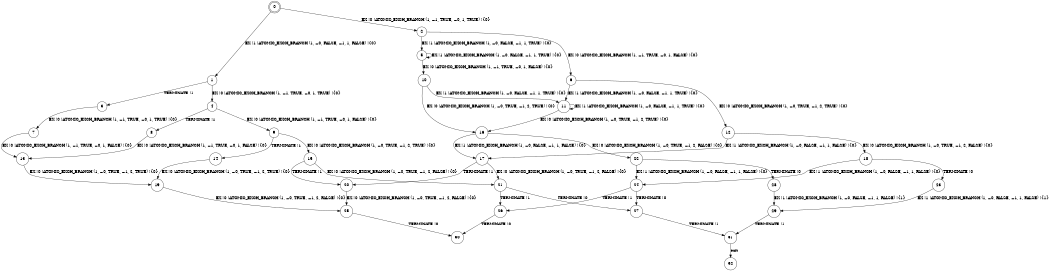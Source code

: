 digraph BCG {
size = "7, 10.5";
center = TRUE;
node [shape = circle];
0 [peripheries = 2];
0 -> 1 [label = "EX !1 !ATOMIC_EXCH_BRANCH (1, +0, FALSE, +1, 1, FALSE) !{0}"];
0 -> 2 [label = "EX !0 !ATOMIC_EXCH_BRANCH (1, +1, TRUE, +0, 1, TRUE) !{0}"];
1 -> 3 [label = "TERMINATE !1"];
1 -> 4 [label = "EX !0 !ATOMIC_EXCH_BRANCH (1, +1, TRUE, +0, 1, TRUE) !{0}"];
2 -> 5 [label = "EX !1 !ATOMIC_EXCH_BRANCH (1, +0, FALSE, +1, 1, TRUE) !{0}"];
2 -> 6 [label = "EX !0 !ATOMIC_EXCH_BRANCH (1, +1, TRUE, +0, 1, FALSE) !{0}"];
3 -> 7 [label = "EX !0 !ATOMIC_EXCH_BRANCH (1, +1, TRUE, +0, 1, TRUE) !{0}"];
4 -> 8 [label = "TERMINATE !1"];
4 -> 9 [label = "EX !0 !ATOMIC_EXCH_BRANCH (1, +1, TRUE, +0, 1, FALSE) !{0}"];
5 -> 5 [label = "EX !1 !ATOMIC_EXCH_BRANCH (1, +0, FALSE, +1, 1, TRUE) !{0}"];
5 -> 10 [label = "EX !0 !ATOMIC_EXCH_BRANCH (1, +1, TRUE, +0, 1, FALSE) !{0}"];
6 -> 11 [label = "EX !1 !ATOMIC_EXCH_BRANCH (1, +0, FALSE, +1, 1, TRUE) !{0}"];
6 -> 12 [label = "EX !0 !ATOMIC_EXCH_BRANCH (1, +0, TRUE, +1, 2, TRUE) !{0}"];
7 -> 13 [label = "EX !0 !ATOMIC_EXCH_BRANCH (1, +1, TRUE, +0, 1, FALSE) !{0}"];
8 -> 13 [label = "EX !0 !ATOMIC_EXCH_BRANCH (1, +1, TRUE, +0, 1, FALSE) !{0}"];
9 -> 14 [label = "TERMINATE !1"];
9 -> 15 [label = "EX !0 !ATOMIC_EXCH_BRANCH (1, +0, TRUE, +1, 2, TRUE) !{0}"];
10 -> 11 [label = "EX !1 !ATOMIC_EXCH_BRANCH (1, +0, FALSE, +1, 1, TRUE) !{0}"];
10 -> 16 [label = "EX !0 !ATOMIC_EXCH_BRANCH (1, +0, TRUE, +1, 2, TRUE) !{0}"];
11 -> 11 [label = "EX !1 !ATOMIC_EXCH_BRANCH (1, +0, FALSE, +1, 1, TRUE) !{0}"];
11 -> 16 [label = "EX !0 !ATOMIC_EXCH_BRANCH (1, +0, TRUE, +1, 2, TRUE) !{0}"];
12 -> 17 [label = "EX !1 !ATOMIC_EXCH_BRANCH (1, +0, FALSE, +1, 1, FALSE) !{0}"];
12 -> 18 [label = "EX !0 !ATOMIC_EXCH_BRANCH (1, +0, TRUE, +1, 2, FALSE) !{0}"];
13 -> 19 [label = "EX !0 !ATOMIC_EXCH_BRANCH (1, +0, TRUE, +1, 2, TRUE) !{0}"];
14 -> 19 [label = "EX !0 !ATOMIC_EXCH_BRANCH (1, +0, TRUE, +1, 2, TRUE) !{0}"];
15 -> 20 [label = "TERMINATE !1"];
15 -> 21 [label = "EX !0 !ATOMIC_EXCH_BRANCH (1, +0, TRUE, +1, 2, FALSE) !{0}"];
16 -> 17 [label = "EX !1 !ATOMIC_EXCH_BRANCH (1, +0, FALSE, +1, 1, FALSE) !{0}"];
16 -> 22 [label = "EX !0 !ATOMIC_EXCH_BRANCH (1, +0, TRUE, +1, 2, FALSE) !{0}"];
17 -> 20 [label = "TERMINATE !1"];
17 -> 21 [label = "EX !0 !ATOMIC_EXCH_BRANCH (1, +0, TRUE, +1, 2, FALSE) !{0}"];
18 -> 23 [label = "TERMINATE !0"];
18 -> 24 [label = "EX !1 !ATOMIC_EXCH_BRANCH (1, +0, FALSE, +1, 1, FALSE) !{0}"];
19 -> 25 [label = "EX !0 !ATOMIC_EXCH_BRANCH (1, +0, TRUE, +1, 2, FALSE) !{0}"];
20 -> 25 [label = "EX !0 !ATOMIC_EXCH_BRANCH (1, +0, TRUE, +1, 2, FALSE) !{0}"];
21 -> 26 [label = "TERMINATE !1"];
21 -> 27 [label = "TERMINATE !0"];
22 -> 28 [label = "TERMINATE !0"];
22 -> 24 [label = "EX !1 !ATOMIC_EXCH_BRANCH (1, +0, FALSE, +1, 1, FALSE) !{0}"];
23 -> 29 [label = "EX !1 !ATOMIC_EXCH_BRANCH (1, +0, FALSE, +1, 1, FALSE) !{1}"];
24 -> 26 [label = "TERMINATE !1"];
24 -> 27 [label = "TERMINATE !0"];
25 -> 30 [label = "TERMINATE !0"];
26 -> 30 [label = "TERMINATE !0"];
27 -> 31 [label = "TERMINATE !1"];
28 -> 29 [label = "EX !1 !ATOMIC_EXCH_BRANCH (1, +0, FALSE, +1, 1, FALSE) !{1}"];
29 -> 31 [label = "TERMINATE !1"];
31 -> 32 [label = "exit"];
}
